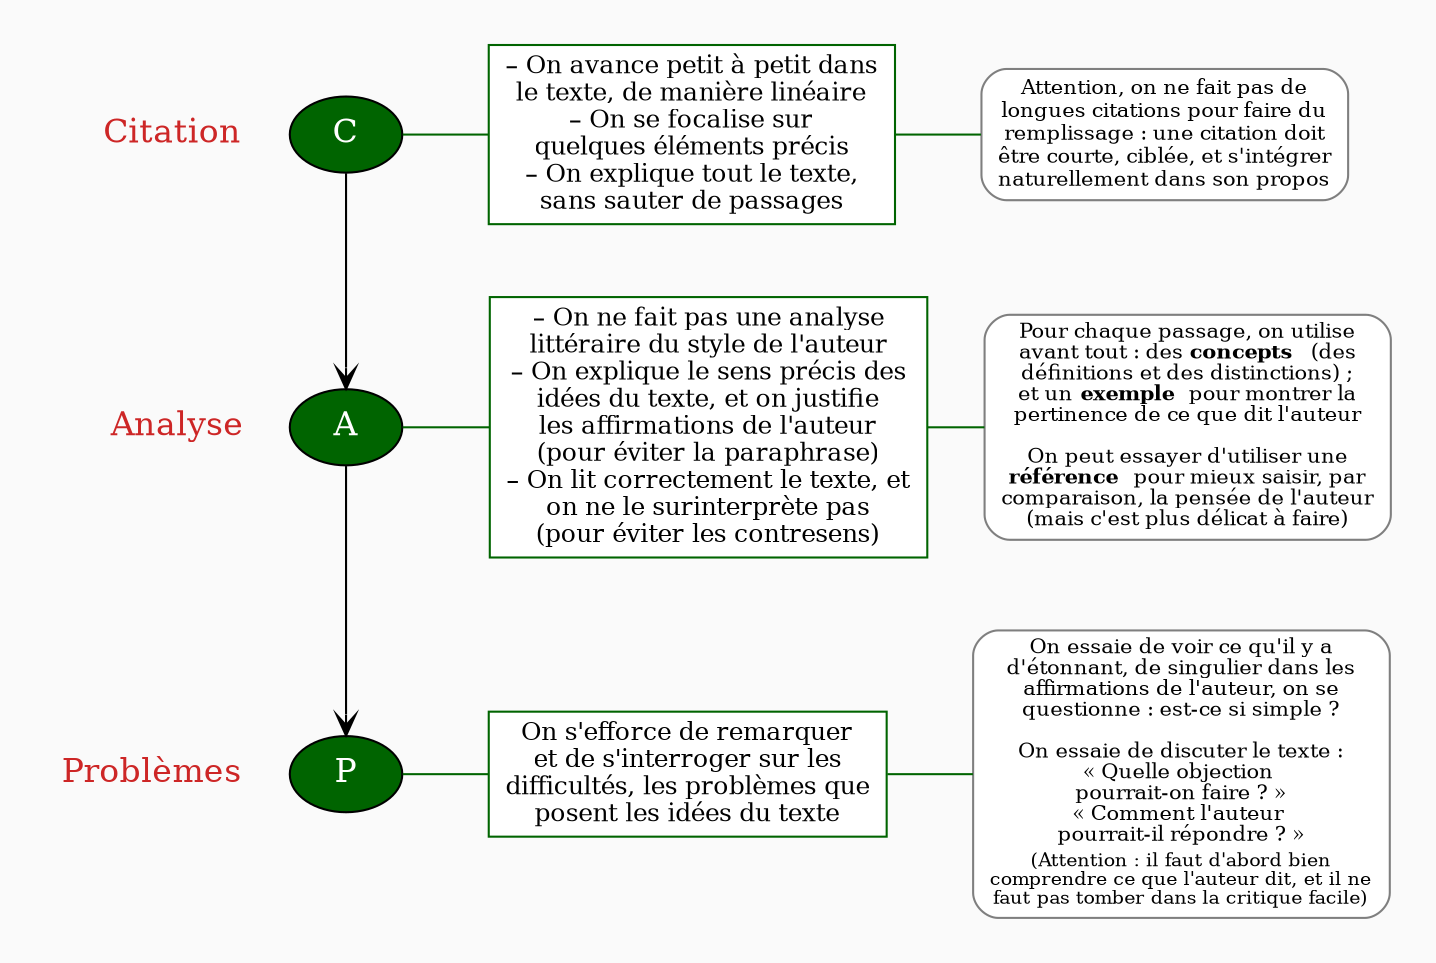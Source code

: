 digraph G {
// Template : diagram
// Usage : méthode pour la construction d'un paragraphe d'explication de texte, modèle CARE

//rankdir=LR
splines=true
//splines=curved
bgcolor=grey98
pad=0.3
style=filled
edge[minlen=4]
ranksep=0.1
nodesep=0.2 // valeur à changer ?

// NIVEAU 1
node[style=filled; fillcolor=12 ; fontcolor=white ; fontsize=18]
// a1[label=""]



// NIVEAU 2
node[style=filled;fillcolor=darkgreen;fontcolor=white; fontsize=16]
// b1[label=""]
b1[label="C"]
b2[label="A"]
b3[label="P"]

b1->b2->b3[arrowhead=vee]

// NIVEAU 3 (sans intermédiaire)
node [shape=box; style=filled;fillcolor=white;fontcolor=black;color=darkgreen;fontsize=12]
// c1[label=""]
edge[color=darkgreen]
{rank=same;b1->c1[arrowhead=none;minlen=3]}
c1[label="– On avance petit à petit dans
le texte, de manière linéaire
– On se focalise sur
quelques éléments précis
– On explique tout le texte,
sans sauter de passages"]
{rank=same;b2->c2[arrowhead=none;minlen=3]}
c2[label="– On ne fait pas une analyse
littéraire du style de l'auteur
– On explique le sens précis des
idées du texte, et on justifie
les affirmations de l'auteur
(pour éviter la paraphrase)
– On lit correctement le texte, et
on ne le surinterprète pas
(pour éviter les contresens)"]
{rank=same;b3->c3[arrowhead=none;minlen=3]}
c3[label="On s'efforce de remarquer
et de s'interroger sur les
difficultés, les problèmes que
posent les idées du texte"]


// INTERMEDIAIRE AVANT NIVEAU 3
node[style=filled;fillcolor=grey78;shape=oval]
// [arrowhead=none]
// bc1[label=""]


// NIVEAU 3 (avec intermédiaire)
node[style="filled";fillcolor=white;shape=box;color=grey50]
// c1[label=""]

// NIVEAU 4
node[style="filled, rounded";fillcolor=white;shape=box;color=grey50;fontsize=10]
// d1[label=""]
{rank=same;c1->d1[arrowhead=none;minlen=3]}
{rank=same;c2->d2[arrowhead=none;minlen=2]}
{rank=same;c3->d3[arrowhead=none;minlen=3]}

d1[label="Attention, on ne fait pas de
longues citations pour faire du
remplissage : une citation doit
être courte, ciblée, et s'intégrer
naturellement dans son propos"]

d2[label=<Pour chaque passage, on utilise<br/>
avant tout : des <b>concepts  </b>(des<br/>
définitions et des distinctions) ;<br/>
et un <b>exemple </b> pour montrer la<br/>
pertinence de ce que dit l'auteur<br/>
<br/>
On peut essayer d'utiliser une<br/>
<b>référence </b> pour mieux saisir, par<br/>
comparaison, la pensée de l'auteur<br/>
(mais c'est plus délicat à faire)>]

d3[label=<On essaie de voir ce qu'il y a<br/>
d'étonnant, de singulier dans les<br/>
affirmations de l'auteur, on se<br/>
questionne : est-ce si simple ?<br/>
<br/>
On essaie de discuter le texte :<br/>
« Quelle objection <br/>pourrait-on faire ? »<br/>
« Comment l'auteur <br/>pourrait-il répondre ? »<br/>
<font point-size="3"><br/></font>
<font point-size="9.5">(Attention : il faut d'abord bien<br/>
comprendre ce que l'auteur dit, et il ne<br/>
faut pas tomber dans la critique facile)</font>>]


// ETIQUETTES EN ROUGE
node[shape=plaintext;fontcolor=firebrick3;fillcolor=grey98;fontsize=16]
// e1[label=< <B>= Titre</B><BR /><BR />Contenu<BR /> >]
// e1[label=""]
// ->e1[minlen=1;style=invis]
{rank=same;e1->b1[minlen=1;style=invis;weight=10]}
e1[label="Citation"]
{rank=same;e2->b2[minlen=1;style=invis;weight=10]}
e2[label="Analyse"]
{rank=same;e3->b3[minlen=1;style=invis;weight=10]}
e3[label="Problèmes"]
// Remarques
node[color=blue;shape=box;style=filled;margin=0.07;fontcolor=black;fontsize=13]
edge[color=blue;arrowhead="none";xlabel="";style=dashed]
// r1[label=""]
// {rank=same;->r1}
// {rank=same;r1->[dir=back]}


}

